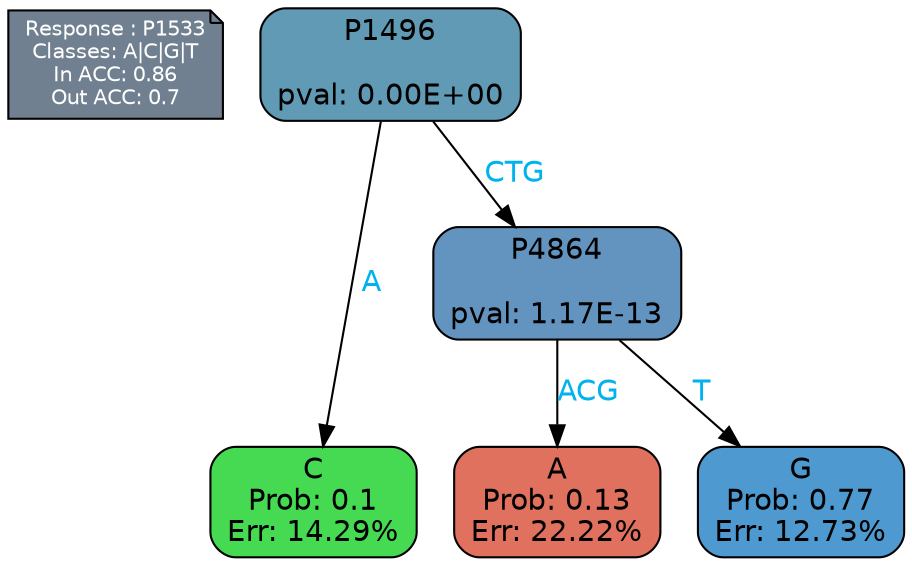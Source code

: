 digraph Tree {
node [shape=box, style="filled, rounded", color="black", fontname=helvetica] ;
graph [ranksep=equally, splines=polylines, bgcolor=transparent, dpi=600] ;
edge [fontname=helvetica] ;
LEGEND [label="Response : P1533
Classes: A|C|G|T
In ACC: 0.86
Out ACC: 0.7
",shape=note,align=left,style=filled,fillcolor="slategray",fontcolor="white",fontsize=10];1 [label="P1496

pval: 0.00E+00", fillcolor="#609ab4"] ;
2 [label="C
Prob: 0.1
Err: 14.29%", fillcolor="#45da51"] ;
3 [label="P4864

pval: 1.17E-13", fillcolor="#6393bf"] ;
4 [label="A
Prob: 0.13
Err: 22.22%", fillcolor="#e1715f"] ;
5 [label="G
Prob: 0.77
Err: 12.73%", fillcolor="#4e99cf"] ;
1 -> 2 [label="A",fontcolor=deepskyblue2] ;
1 -> 3 [label="CTG",fontcolor=deepskyblue2] ;
3 -> 4 [label="ACG",fontcolor=deepskyblue2] ;
3 -> 5 [label="T",fontcolor=deepskyblue2] ;
{rank = same; 2;4;5;}{rank = same; LEGEND;1;}}